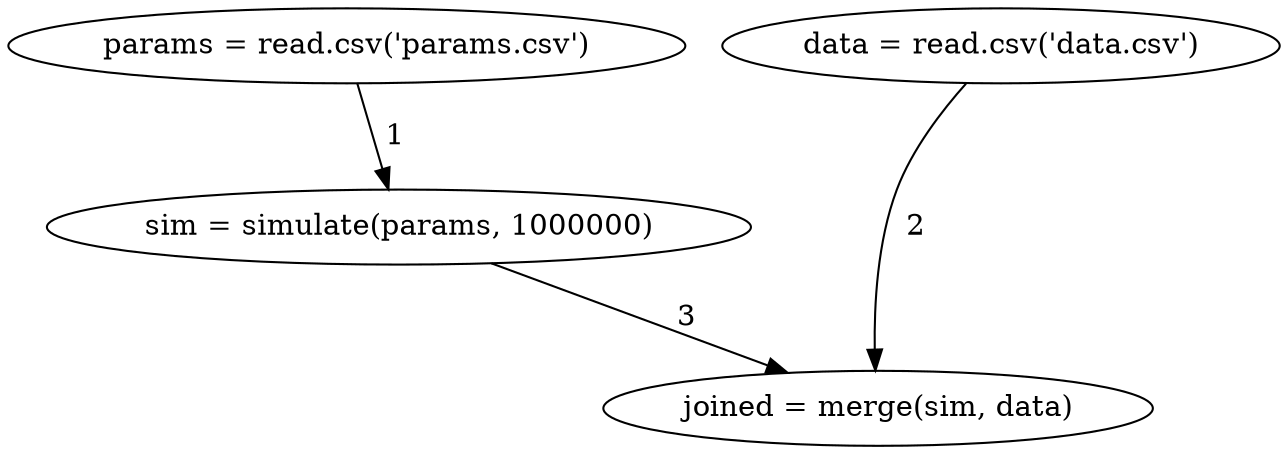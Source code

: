 digraph G {
#rankdir = LR;

L1[label = "params = read.csv('params.csv')"];
L2[label = "data = read.csv('data.csv')"];
L3[label = "sim = simulate(params, 1000000)"];
L4[label = "joined = merge(sim, data)"];
X[style = invis ];

L2 -> X[style = invis];
X -> L4[style = invis];
L1 -> L3 [label = " 1"];
L2 -> L4 [label = " 2"];
L3 -> L4 [label = " 3"];
}
